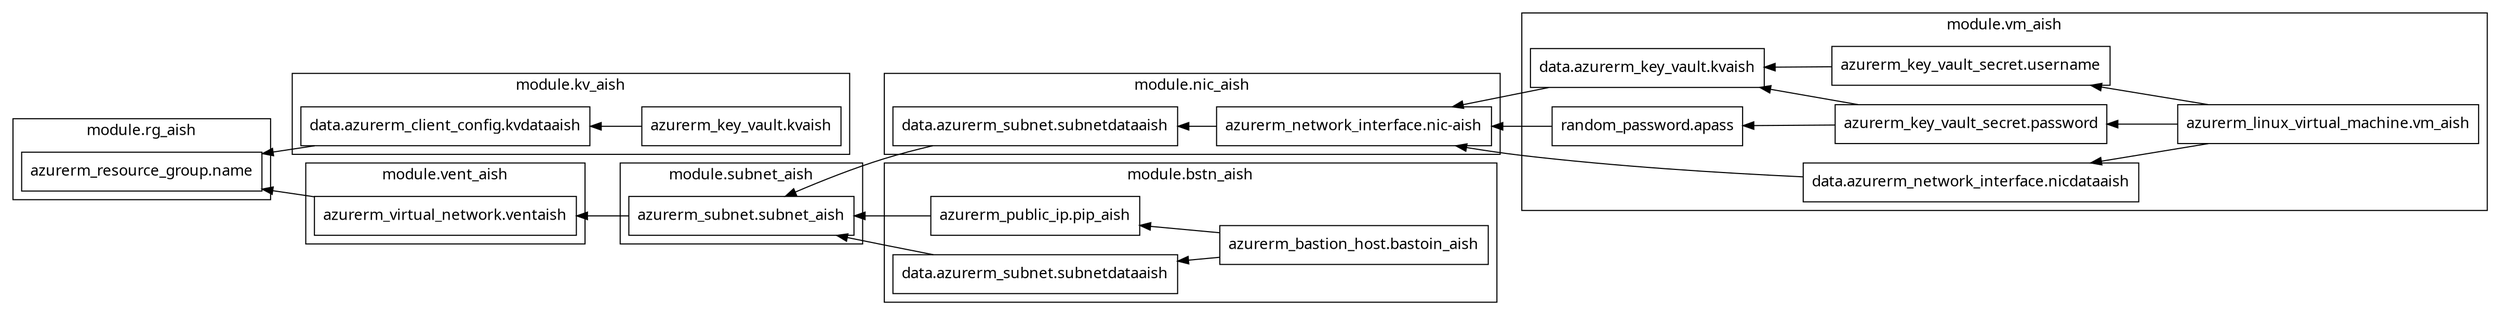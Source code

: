 digraph G {
  rankdir = "RL";
  node [shape = rect, fontname = "sans-serif"];
  subgraph "cluster_module.bstn_aish" {
    label = "module.bstn_aish"
    fontname = "sans-serif"
    "module.bstn_aish.data.azurerm_subnet.subnetdataaish" [label="data.azurerm_subnet.subnetdataaish"];
    "module.bstn_aish.azurerm_bastion_host.bastoin_aish" [label="azurerm_bastion_host.bastoin_aish"];
    "module.bstn_aish.azurerm_public_ip.pip_aish" [label="azurerm_public_ip.pip_aish"];
  }
  subgraph "cluster_module.kv_aish" {
    label = "module.kv_aish"
    fontname = "sans-serif"
    "module.kv_aish.data.azurerm_client_config.kvdataaish" [label="data.azurerm_client_config.kvdataaish"];
    "module.kv_aish.azurerm_key_vault.kvaish" [label="azurerm_key_vault.kvaish"];
  }
  subgraph "cluster_module.nic_aish" {
    label = "module.nic_aish"
    fontname = "sans-serif"
    "module.nic_aish.data.azurerm_subnet.subnetdataaish" [label="data.azurerm_subnet.subnetdataaish"];
    "module.nic_aish.azurerm_network_interface.nic-aish" [label="azurerm_network_interface.nic-aish"];
  }
  subgraph "cluster_module.rg_aish" {
    label = "module.rg_aish"
    fontname = "sans-serif"
    "module.rg_aish.azurerm_resource_group.name" [label="azurerm_resource_group.name"];
  }
  subgraph "cluster_module.subnet_aish" {
    label = "module.subnet_aish"
    fontname = "sans-serif"
    "module.subnet_aish.azurerm_subnet.subnet_aish" [label="azurerm_subnet.subnet_aish"];
  }
  subgraph "cluster_module.vent_aish" {
    label = "module.vent_aish"
    fontname = "sans-serif"
    "module.vent_aish.azurerm_virtual_network.ventaish" [label="azurerm_virtual_network.ventaish"];
  }
  subgraph "cluster_module.vm_aish" {
    label = "module.vm_aish"
    fontname = "sans-serif"
    "module.vm_aish.data.azurerm_key_vault.kvaish" [label="data.azurerm_key_vault.kvaish"];
    "module.vm_aish.data.azurerm_network_interface.nicdataaish" [label="data.azurerm_network_interface.nicdataaish"];
    "module.vm_aish.azurerm_key_vault_secret.password" [label="azurerm_key_vault_secret.password"];
    "module.vm_aish.azurerm_key_vault_secret.username" [label="azurerm_key_vault_secret.username"];
    "module.vm_aish.azurerm_linux_virtual_machine.vm_aish" [label="azurerm_linux_virtual_machine.vm_aish"];
    "module.vm_aish.random_password.apass" [label="random_password.apass"];
  }
  "module.bstn_aish.data.azurerm_subnet.subnetdataaish" -> "module.subnet_aish.azurerm_subnet.subnet_aish";
  "module.bstn_aish.azurerm_bastion_host.bastoin_aish" -> "module.bstn_aish.data.azurerm_subnet.subnetdataaish";
  "module.bstn_aish.azurerm_bastion_host.bastoin_aish" -> "module.bstn_aish.azurerm_public_ip.pip_aish";
  "module.bstn_aish.azurerm_public_ip.pip_aish" -> "module.subnet_aish.azurerm_subnet.subnet_aish";
  "module.kv_aish.data.azurerm_client_config.kvdataaish" -> "module.rg_aish.azurerm_resource_group.name";
  "module.kv_aish.azurerm_key_vault.kvaish" -> "module.kv_aish.data.azurerm_client_config.kvdataaish";
  "module.nic_aish.data.azurerm_subnet.subnetdataaish" -> "module.subnet_aish.azurerm_subnet.subnet_aish";
  "module.nic_aish.azurerm_network_interface.nic-aish" -> "module.nic_aish.data.azurerm_subnet.subnetdataaish";
  "module.subnet_aish.azurerm_subnet.subnet_aish" -> "module.vent_aish.azurerm_virtual_network.ventaish";
  "module.vent_aish.azurerm_virtual_network.ventaish" -> "module.rg_aish.azurerm_resource_group.name";
  "module.vm_aish.data.azurerm_key_vault.kvaish" -> "module.nic_aish.azurerm_network_interface.nic-aish";
  "module.vm_aish.data.azurerm_network_interface.nicdataaish" -> "module.nic_aish.azurerm_network_interface.nic-aish";
  "module.vm_aish.azurerm_key_vault_secret.password" -> "module.vm_aish.data.azurerm_key_vault.kvaish";
  "module.vm_aish.azurerm_key_vault_secret.password" -> "module.vm_aish.random_password.apass";
  "module.vm_aish.azurerm_key_vault_secret.username" -> "module.vm_aish.data.azurerm_key_vault.kvaish";
  "module.vm_aish.azurerm_linux_virtual_machine.vm_aish" -> "module.vm_aish.data.azurerm_network_interface.nicdataaish";
  "module.vm_aish.azurerm_linux_virtual_machine.vm_aish" -> "module.vm_aish.azurerm_key_vault_secret.password";
  "module.vm_aish.azurerm_linux_virtual_machine.vm_aish" -> "module.vm_aish.azurerm_key_vault_secret.username";
  "module.vm_aish.random_password.apass" -> "module.nic_aish.azurerm_network_interface.nic-aish";
}

